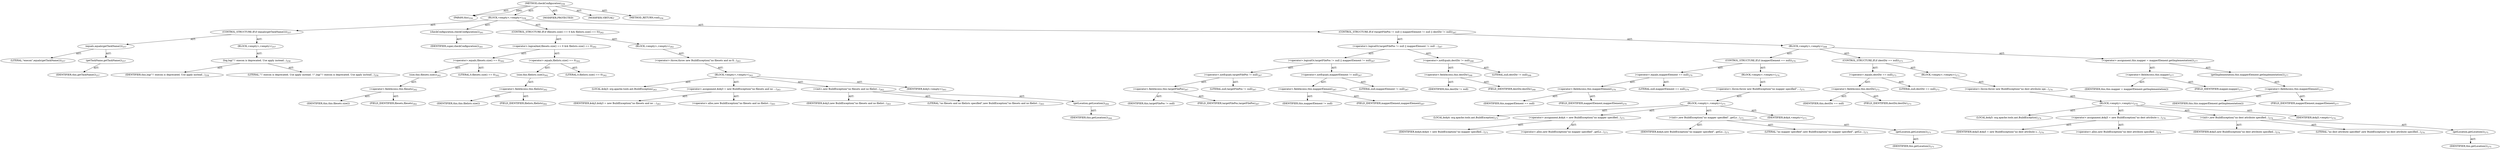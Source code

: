 digraph "checkConfiguration" {  
"111669149711" [label = <(METHOD,checkConfiguration)<SUB>256</SUB>> ]
"115964117000" [label = <(PARAM,this)<SUB>256</SUB>> ]
"25769803797" [label = <(BLOCK,&lt;empty&gt;,&lt;empty&gt;)<SUB>256</SUB>> ]
"47244640259" [label = <(CONTROL_STRUCTURE,IF,if (equals(getTaskName())))<SUB>257</SUB>> ]
"30064771143" [label = <(equals,equals(getTaskName()))<SUB>257</SUB>> ]
"90194313225" [label = <(LITERAL,&quot;execon&quot;,equals(getTaskName()))<SUB>257</SUB>> ]
"30064771144" [label = <(getTaskName,getTaskName())<SUB>257</SUB>> ]
"68719476747" [label = <(IDENTIFIER,this,getTaskName())<SUB>257</SUB>> ]
"25769803798" [label = <(BLOCK,&lt;empty&gt;,&lt;empty&gt;)<SUB>257</SUB>> ]
"30064771145" [label = <(log,log(&quot;!! execon is deprecated. Use apply instead...)<SUB>258</SUB>> ]
"68719476748" [label = <(IDENTIFIER,this,log(&quot;!! execon is deprecated. Use apply instead...)<SUB>258</SUB>> ]
"90194313226" [label = <(LITERAL,&quot;!! execon is deprecated. Use apply instead. !!&quot;,log(&quot;!! execon is deprecated. Use apply instead...)<SUB>258</SUB>> ]
"30064771146" [label = <(checkConfiguration,checkConfiguration())<SUB>261</SUB>> ]
"68719476825" [label = <(IDENTIFIER,super,checkConfiguration())<SUB>261</SUB>> ]
"47244640260" [label = <(CONTROL_STRUCTURE,IF,if (filesets.size() == 0 &amp;&amp; filelists.size() == 0))<SUB>262</SUB>> ]
"30064771147" [label = <(&lt;operator&gt;.logicalAnd,filesets.size() == 0 &amp;&amp; filelists.size() == 0)<SUB>262</SUB>> ]
"30064771148" [label = <(&lt;operator&gt;.equals,filesets.size() == 0)<SUB>262</SUB>> ]
"30064771149" [label = <(size,this.filesets.size())<SUB>262</SUB>> ]
"30064771150" [label = <(&lt;operator&gt;.fieldAccess,this.filesets)<SUB>262</SUB>> ]
"68719476826" [label = <(IDENTIFIER,this,this.filesets.size())> ]
"55834574872" [label = <(FIELD_IDENTIFIER,filesets,filesets)<SUB>262</SUB>> ]
"90194313227" [label = <(LITERAL,0,filesets.size() == 0)<SUB>262</SUB>> ]
"30064771151" [label = <(&lt;operator&gt;.equals,filelists.size() == 0)<SUB>262</SUB>> ]
"30064771152" [label = <(size,this.filelists.size())<SUB>262</SUB>> ]
"30064771153" [label = <(&lt;operator&gt;.fieldAccess,this.filelists)<SUB>262</SUB>> ]
"68719476827" [label = <(IDENTIFIER,this,this.filelists.size())> ]
"55834574873" [label = <(FIELD_IDENTIFIER,filelists,filelists)<SUB>262</SUB>> ]
"90194313228" [label = <(LITERAL,0,filelists.size() == 0)<SUB>262</SUB>> ]
"25769803799" [label = <(BLOCK,&lt;empty&gt;,&lt;empty&gt;)<SUB>262</SUB>> ]
"30064771154" [label = <(&lt;operator&gt;.throw,throw new BuildException(&quot;no filesets and no fi...)<SUB>263</SUB>> ]
"25769803800" [label = <(BLOCK,&lt;empty&gt;,&lt;empty&gt;)<SUB>263</SUB>> ]
"94489280515" [label = <(LOCAL,$obj3: org.apache.tools.ant.BuildException)<SUB>263</SUB>> ]
"30064771155" [label = <(&lt;operator&gt;.assignment,$obj3 = new BuildException(&quot;no filesets and no ...)<SUB>263</SUB>> ]
"68719476828" [label = <(IDENTIFIER,$obj3,$obj3 = new BuildException(&quot;no filesets and no ...)<SUB>263</SUB>> ]
"30064771156" [label = <(&lt;operator&gt;.alloc,new BuildException(&quot;no filesets and no filelist...)<SUB>263</SUB>> ]
"30064771157" [label = <(&lt;init&gt;,new BuildException(&quot;no filesets and no filelist...)<SUB>263</SUB>> ]
"68719476829" [label = <(IDENTIFIER,$obj3,new BuildException(&quot;no filesets and no filelist...)<SUB>263</SUB>> ]
"90194313229" [label = <(LITERAL,&quot;no filesets and no filelists specified&quot;,new BuildException(&quot;no filesets and no filelist...)<SUB>263</SUB>> ]
"30064771158" [label = <(getLocation,getLocation())<SUB>264</SUB>> ]
"68719476749" [label = <(IDENTIFIER,this,getLocation())<SUB>264</SUB>> ]
"68719476830" [label = <(IDENTIFIER,$obj3,&lt;empty&gt;)<SUB>263</SUB>> ]
"47244640261" [label = <(CONTROL_STRUCTURE,IF,if (targetFilePos != null || mapperElement != null || destDir != null))<SUB>267</SUB>> ]
"30064771159" [label = <(&lt;operator&gt;.logicalOr,targetFilePos != null || mapperElement != null ...)<SUB>267</SUB>> ]
"30064771160" [label = <(&lt;operator&gt;.logicalOr,targetFilePos != null || mapperElement != null)<SUB>267</SUB>> ]
"30064771161" [label = <(&lt;operator&gt;.notEquals,targetFilePos != null)<SUB>267</SUB>> ]
"30064771162" [label = <(&lt;operator&gt;.fieldAccess,this.targetFilePos)<SUB>267</SUB>> ]
"68719476831" [label = <(IDENTIFIER,this,targetFilePos != null)> ]
"55834574874" [label = <(FIELD_IDENTIFIER,targetFilePos,targetFilePos)<SUB>267</SUB>> ]
"90194313230" [label = <(LITERAL,null,targetFilePos != null)<SUB>267</SUB>> ]
"30064771163" [label = <(&lt;operator&gt;.notEquals,mapperElement != null)<SUB>267</SUB>> ]
"30064771164" [label = <(&lt;operator&gt;.fieldAccess,this.mapperElement)<SUB>267</SUB>> ]
"68719476832" [label = <(IDENTIFIER,this,mapperElement != null)> ]
"55834574875" [label = <(FIELD_IDENTIFIER,mapperElement,mapperElement)<SUB>267</SUB>> ]
"90194313231" [label = <(LITERAL,null,mapperElement != null)<SUB>267</SUB>> ]
"30064771165" [label = <(&lt;operator&gt;.notEquals,destDir != null)<SUB>268</SUB>> ]
"30064771166" [label = <(&lt;operator&gt;.fieldAccess,this.destDir)<SUB>268</SUB>> ]
"68719476833" [label = <(IDENTIFIER,this,destDir != null)> ]
"55834574876" [label = <(FIELD_IDENTIFIER,destDir,destDir)<SUB>268</SUB>> ]
"90194313232" [label = <(LITERAL,null,destDir != null)<SUB>268</SUB>> ]
"25769803801" [label = <(BLOCK,&lt;empty&gt;,&lt;empty&gt;)<SUB>268</SUB>> ]
"47244640262" [label = <(CONTROL_STRUCTURE,IF,if (mapperElement == null))<SUB>270</SUB>> ]
"30064771167" [label = <(&lt;operator&gt;.equals,mapperElement == null)<SUB>270</SUB>> ]
"30064771168" [label = <(&lt;operator&gt;.fieldAccess,this.mapperElement)<SUB>270</SUB>> ]
"68719476834" [label = <(IDENTIFIER,this,mapperElement == null)> ]
"55834574877" [label = <(FIELD_IDENTIFIER,mapperElement,mapperElement)<SUB>270</SUB>> ]
"90194313233" [label = <(LITERAL,null,mapperElement == null)<SUB>270</SUB>> ]
"25769803802" [label = <(BLOCK,&lt;empty&gt;,&lt;empty&gt;)<SUB>270</SUB>> ]
"30064771169" [label = <(&lt;operator&gt;.throw,throw new BuildException(&quot;no mapper specified&quot;,...)<SUB>271</SUB>> ]
"25769803803" [label = <(BLOCK,&lt;empty&gt;,&lt;empty&gt;)<SUB>271</SUB>> ]
"94489280516" [label = <(LOCAL,$obj4: org.apache.tools.ant.BuildException)<SUB>271</SUB>> ]
"30064771170" [label = <(&lt;operator&gt;.assignment,$obj4 = new BuildException(&quot;no mapper specified...)<SUB>271</SUB>> ]
"68719476835" [label = <(IDENTIFIER,$obj4,$obj4 = new BuildException(&quot;no mapper specified...)<SUB>271</SUB>> ]
"30064771171" [label = <(&lt;operator&gt;.alloc,new BuildException(&quot;no mapper specified&quot;, getLo...)<SUB>271</SUB>> ]
"30064771172" [label = <(&lt;init&gt;,new BuildException(&quot;no mapper specified&quot;, getLo...)<SUB>271</SUB>> ]
"68719476836" [label = <(IDENTIFIER,$obj4,new BuildException(&quot;no mapper specified&quot;, getLo...)<SUB>271</SUB>> ]
"90194313234" [label = <(LITERAL,&quot;no mapper specified&quot;,new BuildException(&quot;no mapper specified&quot;, getLo...)<SUB>271</SUB>> ]
"30064771173" [label = <(getLocation,getLocation())<SUB>271</SUB>> ]
"68719476750" [label = <(IDENTIFIER,this,getLocation())<SUB>271</SUB>> ]
"68719476837" [label = <(IDENTIFIER,$obj4,&lt;empty&gt;)<SUB>271</SUB>> ]
"47244640263" [label = <(CONTROL_STRUCTURE,IF,if (destDir == null))<SUB>273</SUB>> ]
"30064771174" [label = <(&lt;operator&gt;.equals,destDir == null)<SUB>273</SUB>> ]
"30064771175" [label = <(&lt;operator&gt;.fieldAccess,this.destDir)<SUB>273</SUB>> ]
"68719476838" [label = <(IDENTIFIER,this,destDir == null)> ]
"55834574878" [label = <(FIELD_IDENTIFIER,destDir,destDir)<SUB>273</SUB>> ]
"90194313235" [label = <(LITERAL,null,destDir == null)<SUB>273</SUB>> ]
"25769803804" [label = <(BLOCK,&lt;empty&gt;,&lt;empty&gt;)<SUB>273</SUB>> ]
"30064771176" [label = <(&lt;operator&gt;.throw,throw new BuildException(&quot;no dest attribute spe...)<SUB>274</SUB>> ]
"25769803805" [label = <(BLOCK,&lt;empty&gt;,&lt;empty&gt;)<SUB>274</SUB>> ]
"94489280517" [label = <(LOCAL,$obj5: org.apache.tools.ant.BuildException)<SUB>274</SUB>> ]
"30064771177" [label = <(&lt;operator&gt;.assignment,$obj5 = new BuildException(&quot;no dest attribute s...)<SUB>274</SUB>> ]
"68719476839" [label = <(IDENTIFIER,$obj5,$obj5 = new BuildException(&quot;no dest attribute s...)<SUB>274</SUB>> ]
"30064771178" [label = <(&lt;operator&gt;.alloc,new BuildException(&quot;no dest attribute specified...)<SUB>274</SUB>> ]
"30064771179" [label = <(&lt;init&gt;,new BuildException(&quot;no dest attribute specified...)<SUB>274</SUB>> ]
"68719476840" [label = <(IDENTIFIER,$obj5,new BuildException(&quot;no dest attribute specified...)<SUB>274</SUB>> ]
"90194313236" [label = <(LITERAL,&quot;no dest attribute specified&quot;,new BuildException(&quot;no dest attribute specified...)<SUB>274</SUB>> ]
"30064771180" [label = <(getLocation,getLocation())<SUB>275</SUB>> ]
"68719476751" [label = <(IDENTIFIER,this,getLocation())<SUB>275</SUB>> ]
"68719476841" [label = <(IDENTIFIER,$obj5,&lt;empty&gt;)<SUB>274</SUB>> ]
"30064771181" [label = <(&lt;operator&gt;.assignment,this.mapper = mapperElement.getImplementation())<SUB>277</SUB>> ]
"30064771182" [label = <(&lt;operator&gt;.fieldAccess,this.mapper)<SUB>277</SUB>> ]
"68719476842" [label = <(IDENTIFIER,this,this.mapper = mapperElement.getImplementation())> ]
"55834574879" [label = <(FIELD_IDENTIFIER,mapper,mapper)<SUB>277</SUB>> ]
"30064771183" [label = <(getImplementation,this.mapperElement.getImplementation())<SUB>277</SUB>> ]
"30064771184" [label = <(&lt;operator&gt;.fieldAccess,this.mapperElement)<SUB>277</SUB>> ]
"68719476843" [label = <(IDENTIFIER,this,this.mapperElement.getImplementation())> ]
"55834574880" [label = <(FIELD_IDENTIFIER,mapperElement,mapperElement)<SUB>277</SUB>> ]
"133143986222" [label = <(MODIFIER,PROTECTED)> ]
"133143986223" [label = <(MODIFIER,VIRTUAL)> ]
"128849018895" [label = <(METHOD_RETURN,void)<SUB>256</SUB>> ]
  "111669149711" -> "115964117000"  [ label = "AST: "] 
  "111669149711" -> "25769803797"  [ label = "AST: "] 
  "111669149711" -> "133143986222"  [ label = "AST: "] 
  "111669149711" -> "133143986223"  [ label = "AST: "] 
  "111669149711" -> "128849018895"  [ label = "AST: "] 
  "25769803797" -> "47244640259"  [ label = "AST: "] 
  "25769803797" -> "30064771146"  [ label = "AST: "] 
  "25769803797" -> "47244640260"  [ label = "AST: "] 
  "25769803797" -> "47244640261"  [ label = "AST: "] 
  "47244640259" -> "30064771143"  [ label = "AST: "] 
  "47244640259" -> "25769803798"  [ label = "AST: "] 
  "30064771143" -> "90194313225"  [ label = "AST: "] 
  "30064771143" -> "30064771144"  [ label = "AST: "] 
  "30064771144" -> "68719476747"  [ label = "AST: "] 
  "25769803798" -> "30064771145"  [ label = "AST: "] 
  "30064771145" -> "68719476748"  [ label = "AST: "] 
  "30064771145" -> "90194313226"  [ label = "AST: "] 
  "30064771146" -> "68719476825"  [ label = "AST: "] 
  "47244640260" -> "30064771147"  [ label = "AST: "] 
  "47244640260" -> "25769803799"  [ label = "AST: "] 
  "30064771147" -> "30064771148"  [ label = "AST: "] 
  "30064771147" -> "30064771151"  [ label = "AST: "] 
  "30064771148" -> "30064771149"  [ label = "AST: "] 
  "30064771148" -> "90194313227"  [ label = "AST: "] 
  "30064771149" -> "30064771150"  [ label = "AST: "] 
  "30064771150" -> "68719476826"  [ label = "AST: "] 
  "30064771150" -> "55834574872"  [ label = "AST: "] 
  "30064771151" -> "30064771152"  [ label = "AST: "] 
  "30064771151" -> "90194313228"  [ label = "AST: "] 
  "30064771152" -> "30064771153"  [ label = "AST: "] 
  "30064771153" -> "68719476827"  [ label = "AST: "] 
  "30064771153" -> "55834574873"  [ label = "AST: "] 
  "25769803799" -> "30064771154"  [ label = "AST: "] 
  "30064771154" -> "25769803800"  [ label = "AST: "] 
  "25769803800" -> "94489280515"  [ label = "AST: "] 
  "25769803800" -> "30064771155"  [ label = "AST: "] 
  "25769803800" -> "30064771157"  [ label = "AST: "] 
  "25769803800" -> "68719476830"  [ label = "AST: "] 
  "30064771155" -> "68719476828"  [ label = "AST: "] 
  "30064771155" -> "30064771156"  [ label = "AST: "] 
  "30064771157" -> "68719476829"  [ label = "AST: "] 
  "30064771157" -> "90194313229"  [ label = "AST: "] 
  "30064771157" -> "30064771158"  [ label = "AST: "] 
  "30064771158" -> "68719476749"  [ label = "AST: "] 
  "47244640261" -> "30064771159"  [ label = "AST: "] 
  "47244640261" -> "25769803801"  [ label = "AST: "] 
  "30064771159" -> "30064771160"  [ label = "AST: "] 
  "30064771159" -> "30064771165"  [ label = "AST: "] 
  "30064771160" -> "30064771161"  [ label = "AST: "] 
  "30064771160" -> "30064771163"  [ label = "AST: "] 
  "30064771161" -> "30064771162"  [ label = "AST: "] 
  "30064771161" -> "90194313230"  [ label = "AST: "] 
  "30064771162" -> "68719476831"  [ label = "AST: "] 
  "30064771162" -> "55834574874"  [ label = "AST: "] 
  "30064771163" -> "30064771164"  [ label = "AST: "] 
  "30064771163" -> "90194313231"  [ label = "AST: "] 
  "30064771164" -> "68719476832"  [ label = "AST: "] 
  "30064771164" -> "55834574875"  [ label = "AST: "] 
  "30064771165" -> "30064771166"  [ label = "AST: "] 
  "30064771165" -> "90194313232"  [ label = "AST: "] 
  "30064771166" -> "68719476833"  [ label = "AST: "] 
  "30064771166" -> "55834574876"  [ label = "AST: "] 
  "25769803801" -> "47244640262"  [ label = "AST: "] 
  "25769803801" -> "47244640263"  [ label = "AST: "] 
  "25769803801" -> "30064771181"  [ label = "AST: "] 
  "47244640262" -> "30064771167"  [ label = "AST: "] 
  "47244640262" -> "25769803802"  [ label = "AST: "] 
  "30064771167" -> "30064771168"  [ label = "AST: "] 
  "30064771167" -> "90194313233"  [ label = "AST: "] 
  "30064771168" -> "68719476834"  [ label = "AST: "] 
  "30064771168" -> "55834574877"  [ label = "AST: "] 
  "25769803802" -> "30064771169"  [ label = "AST: "] 
  "30064771169" -> "25769803803"  [ label = "AST: "] 
  "25769803803" -> "94489280516"  [ label = "AST: "] 
  "25769803803" -> "30064771170"  [ label = "AST: "] 
  "25769803803" -> "30064771172"  [ label = "AST: "] 
  "25769803803" -> "68719476837"  [ label = "AST: "] 
  "30064771170" -> "68719476835"  [ label = "AST: "] 
  "30064771170" -> "30064771171"  [ label = "AST: "] 
  "30064771172" -> "68719476836"  [ label = "AST: "] 
  "30064771172" -> "90194313234"  [ label = "AST: "] 
  "30064771172" -> "30064771173"  [ label = "AST: "] 
  "30064771173" -> "68719476750"  [ label = "AST: "] 
  "47244640263" -> "30064771174"  [ label = "AST: "] 
  "47244640263" -> "25769803804"  [ label = "AST: "] 
  "30064771174" -> "30064771175"  [ label = "AST: "] 
  "30064771174" -> "90194313235"  [ label = "AST: "] 
  "30064771175" -> "68719476838"  [ label = "AST: "] 
  "30064771175" -> "55834574878"  [ label = "AST: "] 
  "25769803804" -> "30064771176"  [ label = "AST: "] 
  "30064771176" -> "25769803805"  [ label = "AST: "] 
  "25769803805" -> "94489280517"  [ label = "AST: "] 
  "25769803805" -> "30064771177"  [ label = "AST: "] 
  "25769803805" -> "30064771179"  [ label = "AST: "] 
  "25769803805" -> "68719476841"  [ label = "AST: "] 
  "30064771177" -> "68719476839"  [ label = "AST: "] 
  "30064771177" -> "30064771178"  [ label = "AST: "] 
  "30064771179" -> "68719476840"  [ label = "AST: "] 
  "30064771179" -> "90194313236"  [ label = "AST: "] 
  "30064771179" -> "30064771180"  [ label = "AST: "] 
  "30064771180" -> "68719476751"  [ label = "AST: "] 
  "30064771181" -> "30064771182"  [ label = "AST: "] 
  "30064771181" -> "30064771183"  [ label = "AST: "] 
  "30064771182" -> "68719476842"  [ label = "AST: "] 
  "30064771182" -> "55834574879"  [ label = "AST: "] 
  "30064771183" -> "30064771184"  [ label = "AST: "] 
  "30064771184" -> "68719476843"  [ label = "AST: "] 
  "30064771184" -> "55834574880"  [ label = "AST: "] 
  "111669149711" -> "115964117000"  [ label = "DDG: "] 
}
